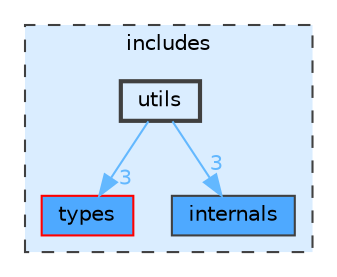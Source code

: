 digraph "includes/utils"
{
 // LATEX_PDF_SIZE
  bgcolor="transparent";
  edge [fontname=Helvetica,fontsize=10,labelfontname=Helvetica,labelfontsize=10];
  node [fontname=Helvetica,fontsize=10,shape=box,height=0.2,width=0.4];
  compound=true
  subgraph clusterdir_09e761304027c904456130627fd4dcf5 {
    graph [ bgcolor="#daedff", pencolor="grey25", label="includes", fontname=Helvetica,fontsize=10 style="filled,dashed", URL="dir_09e761304027c904456130627fd4dcf5.html",tooltip=""]
  dir_00373071588607d1d83d0faa600e52a0 [label="types", fillcolor="#4ea9ff", color="red", style="filled", URL="dir_00373071588607d1d83d0faa600e52a0.html",tooltip=""];
  dir_a9d9b9bbf15479e3064110165d860e33 [label="internals", fillcolor="#4ea9ff", color="grey25", style="filled", URL="dir_a9d9b9bbf15479e3064110165d860e33.html",tooltip=""];
  dir_3f8feeb2fa3bd0d1b751b257ed9f12a2 [label="utils", fillcolor="#daedff", color="grey25", style="filled,bold", URL="dir_3f8feeb2fa3bd0d1b751b257ed9f12a2.html",tooltip=""];
  }
  dir_3f8feeb2fa3bd0d1b751b257ed9f12a2->dir_00373071588607d1d83d0faa600e52a0 [headlabel="3", labeldistance=1.5 headhref="dir_000016_000014.html" href="dir_000016_000014.html" color="steelblue1" fontcolor="steelblue1"];
  dir_3f8feeb2fa3bd0d1b751b257ed9f12a2->dir_a9d9b9bbf15479e3064110165d860e33 [headlabel="3", labeldistance=1.5 headhref="dir_000016_000003.html" href="dir_000016_000003.html" color="steelblue1" fontcolor="steelblue1"];
}
